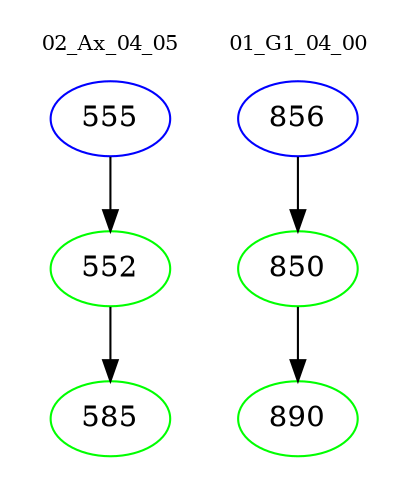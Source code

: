 digraph{
subgraph cluster_0 {
color = white
label = "02_Ax_04_05";
fontsize=10;
T0_555 [label="555", color="blue"]
T0_555 -> T0_552 [color="black"]
T0_552 [label="552", color="green"]
T0_552 -> T0_585 [color="black"]
T0_585 [label="585", color="green"]
}
subgraph cluster_1 {
color = white
label = "01_G1_04_00";
fontsize=10;
T1_856 [label="856", color="blue"]
T1_856 -> T1_850 [color="black"]
T1_850 [label="850", color="green"]
T1_850 -> T1_890 [color="black"]
T1_890 [label="890", color="green"]
}
}

